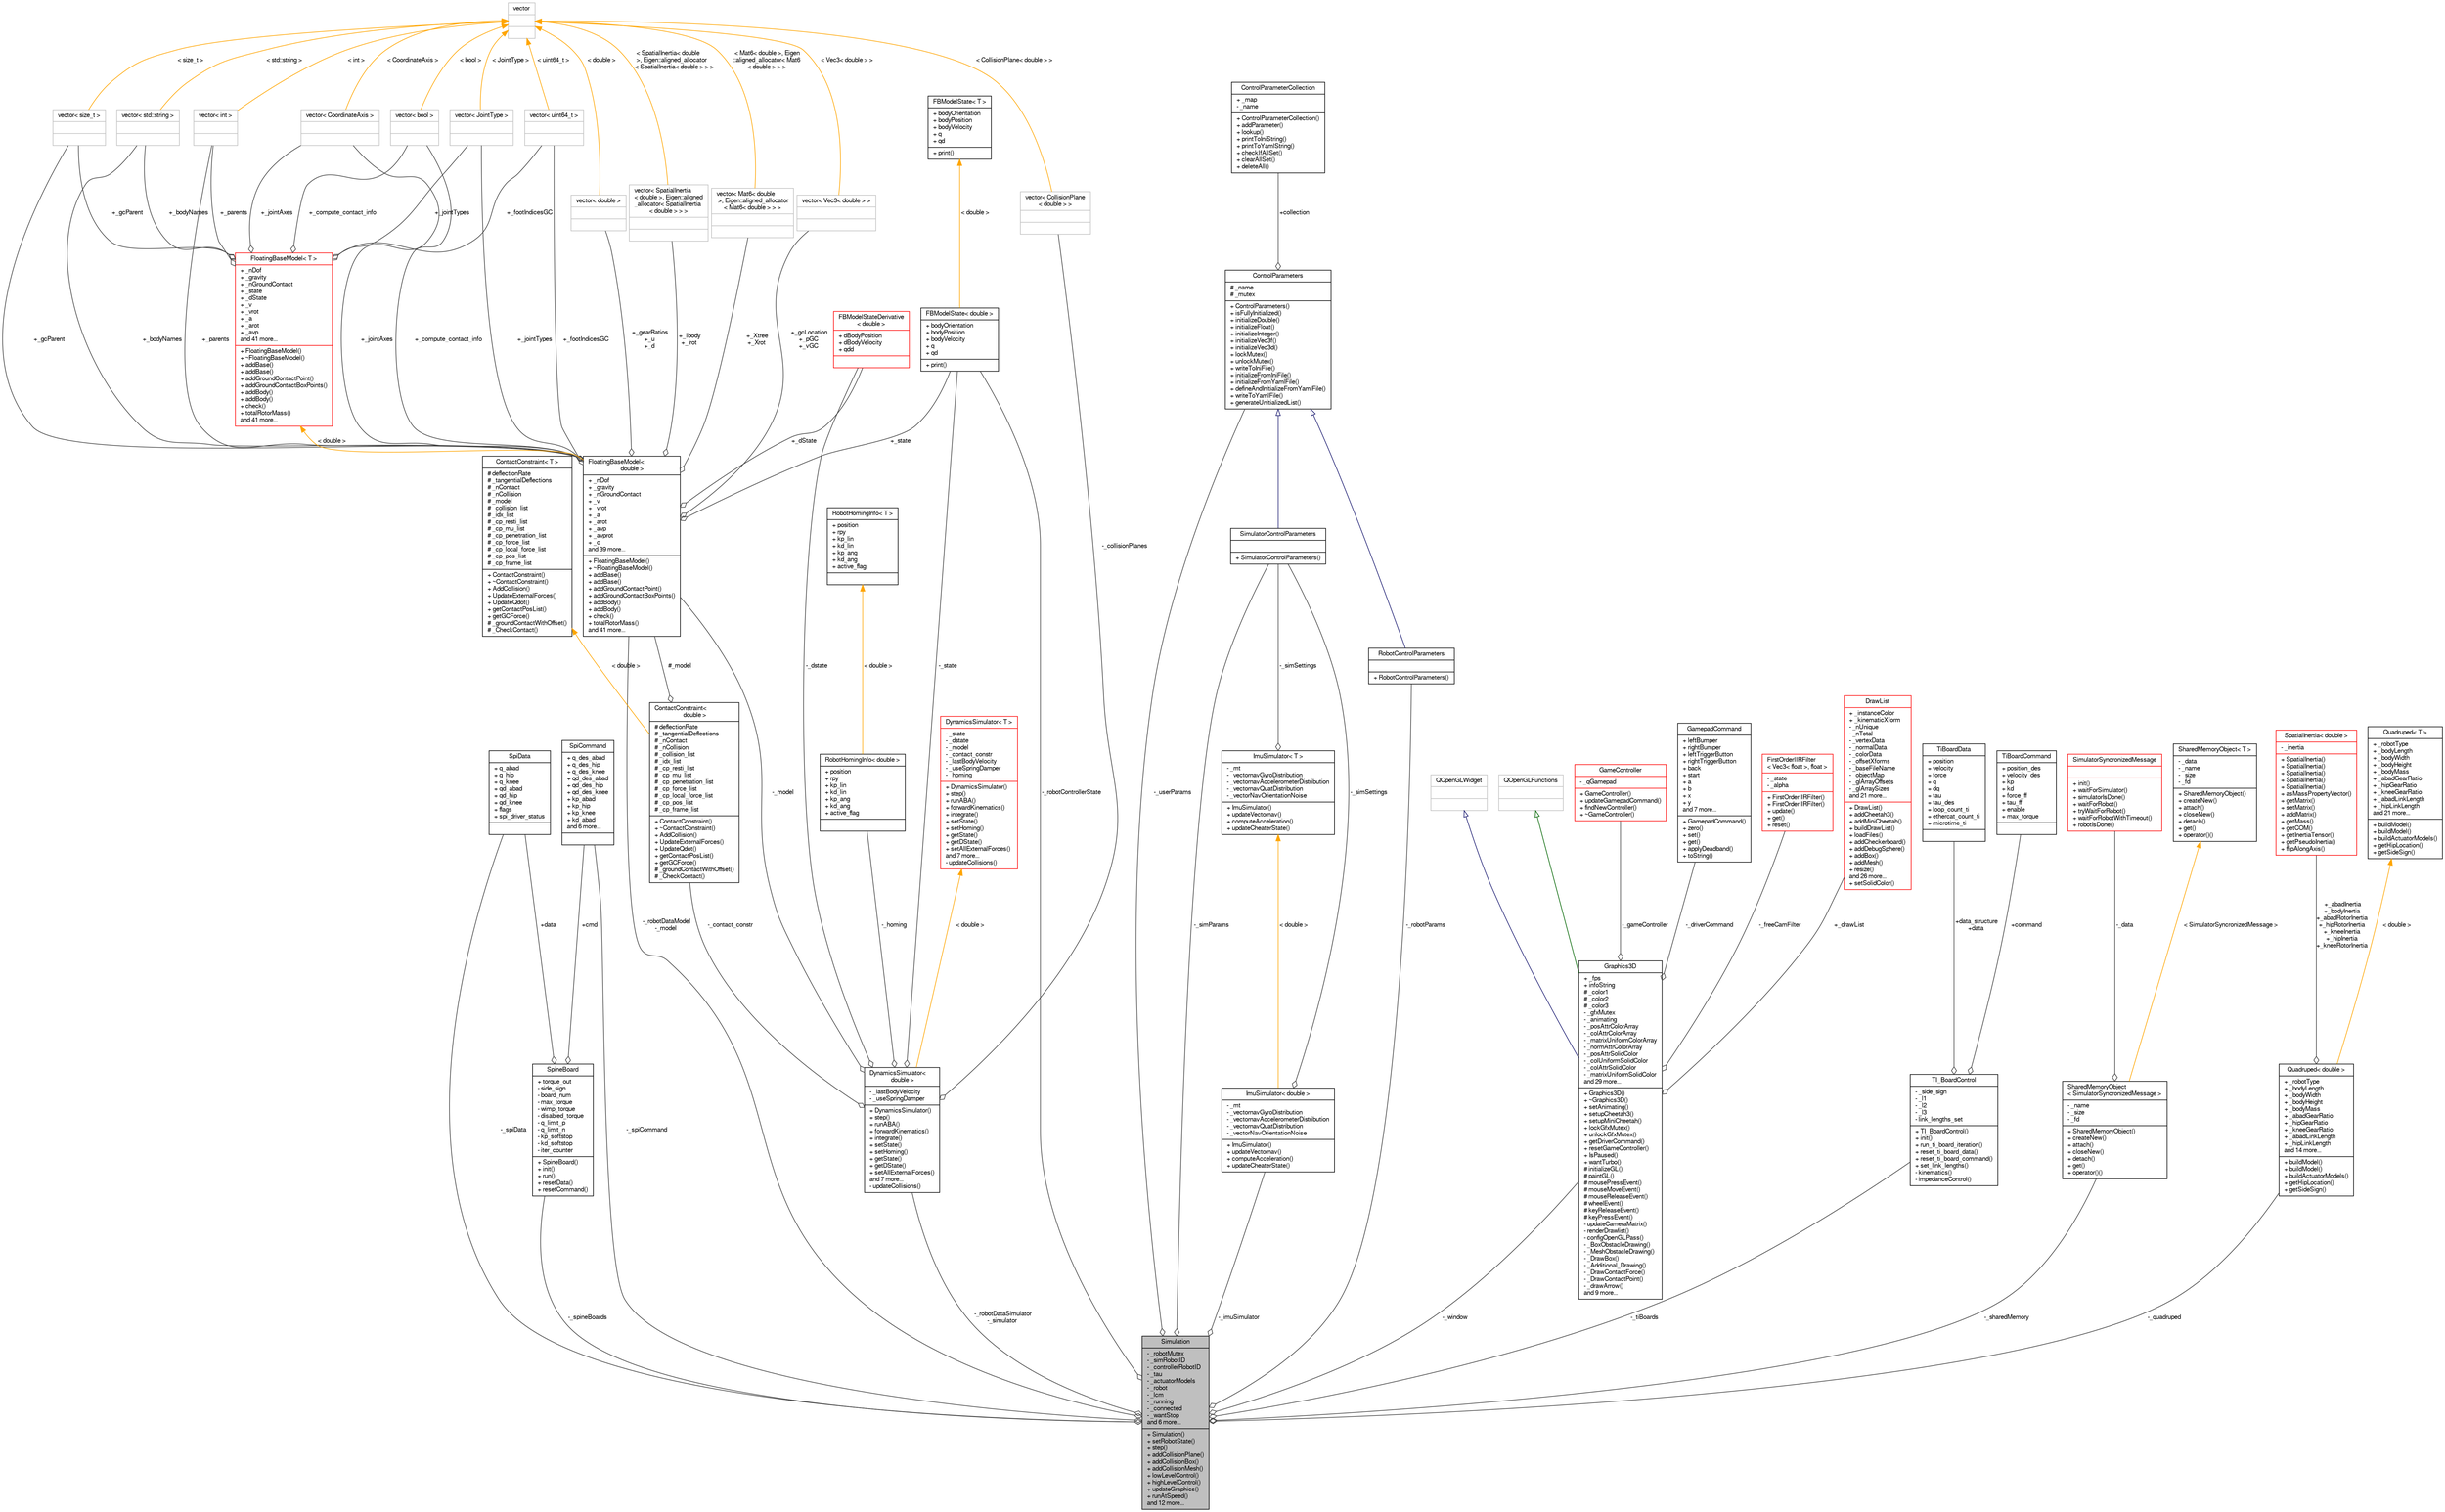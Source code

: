 digraph "Simulation"
{
  edge [fontname="FreeSans",fontsize="10",labelfontname="FreeSans",labelfontsize="10"];
  node [fontname="FreeSans",fontsize="10",shape=record];
  Node1 [label="{Simulation\n|- _robotMutex\l- _simRobotID\l- _controllerRobotID\l- _tau\l- _actuatorModels\l- _robot\l- _lcm\l- _running\l- _connected\l- _wantStop\land 6 more...\l|+ Simulation()\l+ setRobotState()\l+ step()\l+ addCollisionPlane()\l+ addCollisionBox()\l+ addCollisionMesh()\l+ lowLevelControl()\l+ highLevelControl()\l+ updateGraphics()\l+ runAtSpeed()\land 12 more...\l}",height=0.2,width=0.4,color="black", fillcolor="grey75", style="filled", fontcolor="black"];
  Node2 -> Node1 [color="grey25",fontsize="10",style="solid",label=" -_spiData" ,arrowhead="odiamond",fontname="FreeSans"];
  Node2 [label="{SpiData\n|+ q_abad\l+ q_hip\l+ q_knee\l+ qd_abad\l+ qd_hip\l+ qd_knee\l+ flags\l+ spi_driver_status\l|}",height=0.2,width=0.4,color="black", fillcolor="white", style="filled",URL="$d5/d09/struct_spi_data.html"];
  Node3 -> Node1 [color="grey25",fontsize="10",style="solid",label=" -_robotDataSimulator\n-_simulator" ,arrowhead="odiamond",fontname="FreeSans"];
  Node3 [label="{DynamicsSimulator\<\l double \>\n|- _lastBodyVelocity\l- _useSpringDamper\l|+ DynamicsSimulator()\l+ step()\l+ runABA()\l+ forwardKinematics()\l+ integrate()\l+ setState()\l+ setHoming()\l+ getState()\l+ getDState()\l+ setAllExternalForces()\land 7 more...\l- updateCollisions()\l}",height=0.2,width=0.4,color="black", fillcolor="white", style="filled",URL="$d7/d9c/class_dynamics_simulator.html"];
  Node4 -> Node3 [color="grey25",fontsize="10",style="solid",label=" -_homing" ,arrowhead="odiamond",fontname="FreeSans"];
  Node4 [label="{RobotHomingInfo\< double \>\n|+ position\l+ rpy\l+ kp_lin\l+ kd_lin\l+ kp_ang\l+ kd_ang\l+ active_flag\l|}",height=0.2,width=0.4,color="black", fillcolor="white", style="filled",URL="$dc/d77/struct_robot_homing_info.html"];
  Node5 -> Node4 [dir="back",color="orange",fontsize="10",style="solid",label=" \< double \>" ,fontname="FreeSans"];
  Node5 [label="{RobotHomingInfo\< T \>\n|+ position\l+ rpy\l+ kp_lin\l+ kd_lin\l+ kp_ang\l+ kd_ang\l+ active_flag\l|}",height=0.2,width=0.4,color="black", fillcolor="white", style="filled",URL="$dc/d77/struct_robot_homing_info.html"];
  Node6 -> Node3 [color="grey25",fontsize="10",style="solid",label=" -_collisionPlanes" ,arrowhead="odiamond",fontname="FreeSans"];
  Node6 [label="{vector\< CollisionPlane\l\< double \> \>\n||}",height=0.2,width=0.4,color="grey75", fillcolor="white", style="filled"];
  Node7 -> Node6 [dir="back",color="orange",fontsize="10",style="solid",label=" \< CollisionPlane\< double \> \>" ,fontname="FreeSans"];
  Node7 [label="{vector\n||}",height=0.2,width=0.4,color="grey75", fillcolor="white", style="filled"];
  Node8 -> Node3 [color="grey25",fontsize="10",style="solid",label=" -_model" ,arrowhead="odiamond",fontname="FreeSans"];
  Node8 [label="{FloatingBaseModel\<\l double \>\n|+ _nDof\l+ _gravity\l+ _nGroundContact\l+ _v\l+ _vrot\l+ _a\l+ _arot\l+ _avp\l+ _avprot\l+ _c\land 39 more...\l|+ FloatingBaseModel()\l+ ~FloatingBaseModel()\l+ addBase()\l+ addBase()\l+ addGroundContactPoint()\l+ addGroundContactBoxPoints()\l+ addBody()\l+ addBody()\l+ check()\l+ totalRotorMass()\land 41 more...\l}",height=0.2,width=0.4,color="black", fillcolor="white", style="filled",URL="$d6/db1/class_floating_base_model.html"];
  Node9 -> Node8 [color="grey25",fontsize="10",style="solid",label=" +_Ibody\n+_Irot" ,arrowhead="odiamond",fontname="FreeSans"];
  Node9 [label="{vector\< SpatialInertia\l\< double \>, Eigen::aligned\l_allocator\< SpatialInertia\l\< double \> \> \>\n||}",height=0.2,width=0.4,color="grey75", fillcolor="white", style="filled"];
  Node7 -> Node9 [dir="back",color="orange",fontsize="10",style="solid",label=" \< SpatialInertia\< double\l \>, Eigen::aligned_allocator\l\< SpatialInertia\< double \> \> \>" ,fontname="FreeSans"];
  Node10 -> Node8 [color="grey25",fontsize="10",style="solid",label=" +_jointTypes" ,arrowhead="odiamond",fontname="FreeSans"];
  Node10 [label="{vector\< JointType \>\n||}",height=0.2,width=0.4,color="grey75", fillcolor="white", style="filled"];
  Node7 -> Node10 [dir="back",color="orange",fontsize="10",style="solid",label=" \< JointType \>" ,fontname="FreeSans"];
  Node11 -> Node8 [color="grey25",fontsize="10",style="solid",label=" +_jointAxes" ,arrowhead="odiamond",fontname="FreeSans"];
  Node11 [label="{vector\< CoordinateAxis \>\n||}",height=0.2,width=0.4,color="grey75", fillcolor="white", style="filled"];
  Node7 -> Node11 [dir="back",color="orange",fontsize="10",style="solid",label=" \< CoordinateAxis \>" ,fontname="FreeSans"];
  Node12 -> Node8 [color="grey25",fontsize="10",style="solid",label=" +_footIndicesGC" ,arrowhead="odiamond",fontname="FreeSans"];
  Node12 [label="{vector\< uint64_t \>\n||}",height=0.2,width=0.4,color="grey75", fillcolor="white", style="filled"];
  Node7 -> Node12 [dir="back",color="orange",fontsize="10",style="solid",label=" \< uint64_t \>" ,fontname="FreeSans"];
  Node13 -> Node8 [color="grey25",fontsize="10",style="solid",label=" +_Xtree\n+_Xrot" ,arrowhead="odiamond",fontname="FreeSans"];
  Node13 [label="{vector\< Mat6\< double\l \>, Eigen::aligned_allocator\l\< Mat6\< double \> \> \>\n||}",height=0.2,width=0.4,color="grey75", fillcolor="white", style="filled"];
  Node7 -> Node13 [dir="back",color="orange",fontsize="10",style="solid",label=" \< Mat6\< double \>, Eigen\l::aligned_allocator\< Mat6\l\< double \> \> \>" ,fontname="FreeSans"];
  Node14 -> Node8 [color="grey25",fontsize="10",style="solid",label=" +_gcLocation\n+_pGC\n+_vGC" ,arrowhead="odiamond",fontname="FreeSans"];
  Node14 [label="{vector\< Vec3\< double \> \>\n||}",height=0.2,width=0.4,color="grey75", fillcolor="white", style="filled"];
  Node7 -> Node14 [dir="back",color="orange",fontsize="10",style="solid",label=" \< Vec3\< double \> \>" ,fontname="FreeSans"];
  Node15 -> Node8 [color="grey25",fontsize="10",style="solid",label=" +_gcParent" ,arrowhead="odiamond",fontname="FreeSans"];
  Node15 [label="{vector\< size_t \>\n||}",height=0.2,width=0.4,color="grey75", fillcolor="white", style="filled"];
  Node7 -> Node15 [dir="back",color="orange",fontsize="10",style="solid",label=" \< size_t \>" ,fontname="FreeSans"];
  Node16 -> Node8 [color="grey25",fontsize="10",style="solid",label=" +_parents" ,arrowhead="odiamond",fontname="FreeSans"];
  Node16 [label="{vector\< int \>\n||}",height=0.2,width=0.4,color="grey75", fillcolor="white", style="filled"];
  Node7 -> Node16 [dir="back",color="orange",fontsize="10",style="solid",label=" \< int \>" ,fontname="FreeSans"];
  Node17 -> Node8 [color="grey25",fontsize="10",style="solid",label=" +_dState" ,arrowhead="odiamond",fontname="FreeSans"];
  Node17 [label="{FBModelStateDerivative\l\< double \>\n|+ dBodyPosition\l+ dBodyVelocity\l+ qdd\l|}",height=0.2,width=0.4,color="red", fillcolor="white", style="filled",URL="$de/dce/struct_f_b_model_state_derivative.html"];
  Node18 -> Node8 [color="grey25",fontsize="10",style="solid",label=" +_compute_contact_info" ,arrowhead="odiamond",fontname="FreeSans"];
  Node18 [label="{vector\< bool \>\n||}",height=0.2,width=0.4,color="grey75", fillcolor="white", style="filled"];
  Node7 -> Node18 [dir="back",color="orange",fontsize="10",style="solid",label=" \< bool \>" ,fontname="FreeSans"];
  Node19 -> Node8 [color="grey25",fontsize="10",style="solid",label=" +_bodyNames" ,arrowhead="odiamond",fontname="FreeSans"];
  Node19 [label="{vector\< std::string \>\n||}",height=0.2,width=0.4,color="grey75", fillcolor="white", style="filled"];
  Node7 -> Node19 [dir="back",color="orange",fontsize="10",style="solid",label=" \< std::string \>" ,fontname="FreeSans"];
  Node20 -> Node8 [color="grey25",fontsize="10",style="solid",label=" +_state" ,arrowhead="odiamond",fontname="FreeSans"];
  Node20 [label="{FBModelState\< double \>\n|+ bodyOrientation\l+ bodyPosition\l+ bodyVelocity\l+ q\l+ qd\l|+ print()\l}",height=0.2,width=0.4,color="black", fillcolor="white", style="filled",URL="$de/d75/struct_f_b_model_state.html"];
  Node21 -> Node20 [dir="back",color="orange",fontsize="10",style="solid",label=" \< double \>" ,fontname="FreeSans"];
  Node21 [label="{FBModelState\< T \>\n|+ bodyOrientation\l+ bodyPosition\l+ bodyVelocity\l+ q\l+ qd\l|+ print()\l}",height=0.2,width=0.4,color="black", fillcolor="white", style="filled",URL="$de/d75/struct_f_b_model_state.html"];
  Node22 -> Node8 [color="grey25",fontsize="10",style="solid",label=" +_gearRatios\n+_u\n+_d" ,arrowhead="odiamond",fontname="FreeSans"];
  Node22 [label="{vector\< double \>\n||}",height=0.2,width=0.4,color="grey75", fillcolor="white", style="filled"];
  Node7 -> Node22 [dir="back",color="orange",fontsize="10",style="solid",label=" \< double \>" ,fontname="FreeSans"];
  Node23 -> Node8 [dir="back",color="orange",fontsize="10",style="solid",label=" \< double \>" ,fontname="FreeSans"];
  Node23 [label="{FloatingBaseModel\< T \>\n|+ _nDof\l+ _gravity\l+ _nGroundContact\l+ _state\l+ _dState\l+ _v\l+ _vrot\l+ _a\l+ _arot\l+ _avp\land 41 more...\l|+ FloatingBaseModel()\l+ ~FloatingBaseModel()\l+ addBase()\l+ addBase()\l+ addGroundContactPoint()\l+ addGroundContactBoxPoints()\l+ addBody()\l+ addBody()\l+ check()\l+ totalRotorMass()\land 41 more...\l}",height=0.2,width=0.4,color="red", fillcolor="white", style="filled",URL="$d6/db1/class_floating_base_model.html"];
  Node10 -> Node23 [color="grey25",fontsize="10",style="solid",label=" +_jointTypes" ,arrowhead="odiamond",fontname="FreeSans"];
  Node11 -> Node23 [color="grey25",fontsize="10",style="solid",label=" +_jointAxes" ,arrowhead="odiamond",fontname="FreeSans"];
  Node12 -> Node23 [color="grey25",fontsize="10",style="solid",label=" +_footIndicesGC" ,arrowhead="odiamond",fontname="FreeSans"];
  Node15 -> Node23 [color="grey25",fontsize="10",style="solid",label=" +_gcParent" ,arrowhead="odiamond",fontname="FreeSans"];
  Node16 -> Node23 [color="grey25",fontsize="10",style="solid",label=" +_parents" ,arrowhead="odiamond",fontname="FreeSans"];
  Node18 -> Node23 [color="grey25",fontsize="10",style="solid",label=" +_compute_contact_info" ,arrowhead="odiamond",fontname="FreeSans"];
  Node19 -> Node23 [color="grey25",fontsize="10",style="solid",label=" +_bodyNames" ,arrowhead="odiamond",fontname="FreeSans"];
  Node24 -> Node3 [color="grey25",fontsize="10",style="solid",label=" -_contact_constr" ,arrowhead="odiamond",fontname="FreeSans"];
  Node24 [label="{ContactConstraint\<\l double \>\n|# deflectionRate\l# _tangentialDeflections\l# _nContact\l# _nCollision\l# _collision_list\l# _idx_list\l# _cp_resti_list\l# _cp_mu_list\l# _cp_penetration_list\l# _cp_force_list\l# _cp_local_force_list\l# _cp_pos_list\l# _cp_frame_list\l|+ ContactConstraint()\l+ ~ContactConstraint()\l+ AddCollision()\l+ UpdateExternalForces()\l+ UpdateQdot()\l+ getContactPosList()\l+ getGCForce()\l# _groundContactWithOffset()\l# _CheckContact()\l}",height=0.2,width=0.4,color="black", fillcolor="white", style="filled",URL="$d7/d6c/class_contact_constraint.html"];
  Node8 -> Node24 [color="grey25",fontsize="10",style="solid",label=" #_model" ,arrowhead="odiamond",fontname="FreeSans"];
  Node25 -> Node24 [dir="back",color="orange",fontsize="10",style="solid",label=" \< double \>" ,fontname="FreeSans"];
  Node25 [label="{ContactConstraint\< T \>\n|# deflectionRate\l# _tangentialDeflections\l# _nContact\l# _nCollision\l# _model\l# _collision_list\l# _idx_list\l# _cp_resti_list\l# _cp_mu_list\l# _cp_penetration_list\l# _cp_force_list\l# _cp_local_force_list\l# _cp_pos_list\l# _cp_frame_list\l|+ ContactConstraint()\l+ ~ContactConstraint()\l+ AddCollision()\l+ UpdateExternalForces()\l+ UpdateQdot()\l+ getContactPosList()\l+ getGCForce()\l# _groundContactWithOffset()\l# _CheckContact()\l}",height=0.2,width=0.4,color="black", fillcolor="white", style="filled",URL="$d7/d6c/class_contact_constraint.html"];
  Node17 -> Node3 [color="grey25",fontsize="10",style="solid",label=" -_dstate" ,arrowhead="odiamond",fontname="FreeSans"];
  Node20 -> Node3 [color="grey25",fontsize="10",style="solid",label=" -_state" ,arrowhead="odiamond",fontname="FreeSans"];
  Node26 -> Node3 [dir="back",color="orange",fontsize="10",style="solid",label=" \< double \>" ,fontname="FreeSans"];
  Node26 [label="{DynamicsSimulator\< T \>\n|- _state\l- _dstate\l- _model\l- _contact_constr\l- _lastBodyVelocity\l- _useSpringDamper\l- _homing\l|+ DynamicsSimulator()\l+ step()\l+ runABA()\l+ forwardKinematics()\l+ integrate()\l+ setState()\l+ setHoming()\l+ getState()\l+ getDState()\l+ setAllExternalForces()\land 7 more...\l- updateCollisions()\l}",height=0.2,width=0.4,color="red", fillcolor="white", style="filled",URL="$d7/d9c/class_dynamics_simulator.html"];
  Node27 -> Node1 [color="grey25",fontsize="10",style="solid",label=" -_imuSimulator" ,arrowhead="odiamond",fontname="FreeSans"];
  Node27 [label="{ImuSimulator\< double \>\n|- _mt\l- _vectornavGyroDistribution\l- _vectornavAccelerometerDistribution\l- _vectornavQuatDistribution\l- _vectorNavOrientationNoise\l|+ ImuSimulator()\l+ updateVectornav()\l+ computeAcceleration()\l+ updateCheaterState()\l}",height=0.2,width=0.4,color="black", fillcolor="white", style="filled",URL="$d8/da4/class_imu_simulator.html"];
  Node28 -> Node27 [color="grey25",fontsize="10",style="solid",label=" -_simSettings" ,arrowhead="odiamond",fontname="FreeSans"];
  Node28 [label="{SimulatorControlParameters\n||+ SimulatorControlParameters()\l}",height=0.2,width=0.4,color="black", fillcolor="white", style="filled",URL="$da/dcf/class_simulator_control_parameters.html"];
  Node29 -> Node28 [dir="back",color="midnightblue",fontsize="10",style="solid",arrowtail="onormal",fontname="FreeSans"];
  Node29 [label="{ControlParameters\n|# _name\l# _mutex\l|+ ControlParameters()\l+ isFullyInitialized()\l+ initializeDouble()\l+ initializeFloat()\l+ initializeInteger()\l+ initializeVec3f()\l+ initializeVec3d()\l+ lockMutex()\l+ unlockMutex()\l+ writeToIniFile()\l+ initializeFromIniFile()\l+ initializeFromYamlFile()\l+ defineAndInitializeFromYamlFile()\l+ writeToYamlFile()\l+ generateUnitializedList()\l}",height=0.2,width=0.4,color="black", fillcolor="white", style="filled",URL="$d8/d86/class_control_parameters.html"];
  Node30 -> Node29 [color="grey25",fontsize="10",style="solid",label=" +collection" ,arrowhead="odiamond",fontname="FreeSans"];
  Node30 [label="{ControlParameterCollection\n|+ _map\l- _name\l|+ ControlParameterCollection()\l+ addParameter()\l+ lookup()\l+ printToIniString()\l+ printToYamlString()\l+ checkIfAllSet()\l+ clearAllSet()\l+ deleteAll()\l}",height=0.2,width=0.4,color="black", fillcolor="white", style="filled",URL="$dd/da1/class_control_parameter_collection.html"];
  Node31 -> Node27 [dir="back",color="orange",fontsize="10",style="solid",label=" \< double \>" ,fontname="FreeSans"];
  Node31 [label="{ImuSimulator\< T \>\n|- _mt\l- _vectornavGyroDistribution\l- _vectornavAccelerometerDistribution\l- _vectornavQuatDistribution\l- _vectorNavOrientationNoise\l|+ ImuSimulator()\l+ updateVectornav()\l+ computeAcceleration()\l+ updateCheaterState()\l}",height=0.2,width=0.4,color="black", fillcolor="white", style="filled",URL="$d8/da4/class_imu_simulator.html"];
  Node28 -> Node31 [color="grey25",fontsize="10",style="solid",label=" -_simSettings" ,arrowhead="odiamond",fontname="FreeSans"];
  Node32 -> Node1 [color="grey25",fontsize="10",style="solid",label=" -_window" ,arrowhead="odiamond",fontname="FreeSans"];
  Node32 [label="{Graphics3D\n|+ _fps\l+ infoString\l# _color1\l# _color2\l# _color3\l- _gfxMutex\l- _animating\l- _posAttrColorArray\l- _colAttrColorArray\l- _matrixUniformColorArray\l- _normAttrColorArray\l- _posAttrSolidColor\l- _colUniformSolidColor\l- _colAttrSolidColor\l- _matrixUniformSolidColor\land 29 more...\l|+ Graphics3D()\l+ ~Graphics3D()\l+ setAnimating()\l+ setupCheetah3()\l+ setupMiniCheetah()\l+ lockGfxMutex()\l+ unlockGfxMutex()\l+ getDriverCommand()\l+ resetGameController()\l+ IsPaused()\l+ wantTurbo()\l# initializeGL()\l# paintGL()\l# mousePressEvent()\l# mouseMoveEvent()\l# mouseReleaseEvent()\l# wheelEvent()\l# keyReleaseEvent()\l# keyPressEvent()\l- updateCameraMatrix()\l- renderDrawlist()\l- configOpenGLPass()\l- _BoxObstacleDrawing()\l- _MeshObstacleDrawing()\l- _DrawBox()\l- _Additional_Drawing()\l- _DrawContactForce()\l- _DrawContactPoint()\l- _drawArrow()\land 9 more...\l}",height=0.2,width=0.4,color="black", fillcolor="white", style="filled",URL="$de/d6f/class_graphics3_d.html"];
  Node33 -> Node32 [dir="back",color="midnightblue",fontsize="10",style="solid",arrowtail="onormal",fontname="FreeSans"];
  Node33 [label="{QOpenGLWidget\n||}",height=0.2,width=0.4,color="grey75", fillcolor="white", style="filled"];
  Node34 -> Node32 [dir="back",color="darkgreen",fontsize="10",style="solid",arrowtail="onormal",fontname="FreeSans"];
  Node34 [label="{QOpenGLFunctions\n||}",height=0.2,width=0.4,color="grey75", fillcolor="white", style="filled"];
  Node35 -> Node32 [color="grey25",fontsize="10",style="solid",label=" -_gameController" ,arrowhead="odiamond",fontname="FreeSans"];
  Node35 [label="{GameController\n|- _qGamepad\l|+ GameController()\l+ updateGamepadCommand()\l+ findNewController()\l+ ~GameController()\l}",height=0.2,width=0.4,color="red", fillcolor="white", style="filled",URL="$d1/d8b/class_game_controller.html"];
  Node36 -> Node32 [color="grey25",fontsize="10",style="solid",label=" -_driverCommand" ,arrowhead="odiamond",fontname="FreeSans"];
  Node36 [label="{GamepadCommand\n|+ leftBumper\l+ rightBumper\l+ leftTriggerButton\l+ rightTriggerButton\l+ back\l+ start\l+ a\l+ b\l+ x\l+ y\land 7 more...\l|+ GamepadCommand()\l+ zero()\l+ set()\l+ get()\l+ applyDeadband()\l+ toString()\l}",height=0.2,width=0.4,color="black", fillcolor="white", style="filled",URL="$d4/d51/struct_gamepad_command.html"];
  Node37 -> Node32 [color="grey25",fontsize="10",style="solid",label=" -_freeCamFilter" ,arrowhead="odiamond",fontname="FreeSans"];
  Node37 [label="{FirstOrderIIRFilter\l\< Vec3\< float \>, float \>\n|- _state\l- _alpha\l|+ FirstOrderIIRFilter()\l+ FirstOrderIIRFilter()\l+ update()\l+ get()\l+ reset()\l}",height=0.2,width=0.4,color="red", fillcolor="white", style="filled",URL="$dc/d6f/class_first_order_i_i_r_filter.html"];
  Node38 -> Node32 [color="grey25",fontsize="10",style="solid",label=" +_drawList" ,arrowhead="odiamond",fontname="FreeSans"];
  Node38 [label="{DrawList\n|+ _instanceColor\l+ _kinematicXform\l- _nUnique\l- _nTotal\l- _vertexData\l- _normalData\l- _colorData\l- _offsetXforms\l- _baseFileName\l- _objectMap\l- _glArrayOffsets\l- _glArraySizes\land 21 more...\l|+ DrawList()\l+ addCheetah3()\l+ addMiniCheetah()\l+ buildDrawList()\l+ loadFiles()\l+ addCheckerboard()\l+ addDebugSphere()\l+ addBox()\l+ addMesh()\l+ resize()\land 26 more...\l+ setSolidColor()\l}",height=0.2,width=0.4,color="red", fillcolor="white", style="filled",URL="$d1/d03/class_draw_list.html"];
  Node39 -> Node1 [color="grey25",fontsize="10",style="solid",label=" -_spineBoards" ,arrowhead="odiamond",fontname="FreeSans"];
  Node39 [label="{SpineBoard\n|+ torque_out\l- side_sign\l- board_num\l- max_torque\l- wimp_torque\l- disabled_torque\l- q_limit_p\l- q_limit_n\l- kp_softstop\l- kd_softstop\l- iter_counter\l|+ SpineBoard()\l+ init()\l+ run()\l+ resetData()\l+ resetCommand()\l}",height=0.2,width=0.4,color="black", fillcolor="white", style="filled",URL="$d1/da3/class_spine_board.html"];
  Node2 -> Node39 [color="grey25",fontsize="10",style="solid",label=" +data" ,arrowhead="odiamond",fontname="FreeSans"];
  Node40 -> Node39 [color="grey25",fontsize="10",style="solid",label=" +cmd" ,arrowhead="odiamond",fontname="FreeSans"];
  Node40 [label="{SpiCommand\n|+ q_des_abad\l+ q_des_hip\l+ q_des_knee\l+ qd_des_abad\l+ qd_des_hip\l+ qd_des_knee\l+ kp_abad\l+ kp_hip\l+ kp_knee\l+ kd_abad\land 6 more...\l|}",height=0.2,width=0.4,color="black", fillcolor="white", style="filled",URL="$d0/ddd/struct_spi_command.html"];
  Node29 -> Node1 [color="grey25",fontsize="10",style="solid",label=" -_userParams" ,arrowhead="odiamond",fontname="FreeSans"];
  Node8 -> Node1 [color="grey25",fontsize="10",style="solid",label=" -_robotDataModel\n-_model" ,arrowhead="odiamond",fontname="FreeSans"];
  Node28 -> Node1 [color="grey25",fontsize="10",style="solid",label=" -_simParams" ,arrowhead="odiamond",fontname="FreeSans"];
  Node41 -> Node1 [color="grey25",fontsize="10",style="solid",label=" -_tiBoards" ,arrowhead="odiamond",fontname="FreeSans"];
  Node41 [label="{TI_BoardControl\n|- _side_sign\l- _l1\l- _l2\l- _l3\l- link_lengths_set\l|+ TI_BoardControl()\l+ init()\l+ run_ti_board_iteration()\l+ reset_ti_board_data()\l+ reset_ti_board_command()\l+ set_link_lengths()\l- kinematics()\l- impedanceControl()\l}",height=0.2,width=0.4,color="black", fillcolor="white", style="filled",URL="$d4/d1a/class_t_i___board_control.html"];
  Node42 -> Node41 [color="grey25",fontsize="10",style="solid",label=" +data_structure\n+data" ,arrowhead="odiamond",fontname="FreeSans"];
  Node42 [label="{TiBoardData\n|+ position\l+ velocity\l+ force\l+ q\l+ dq\l+ tau\l+ tau_des\l+ loop_count_ti\l+ ethercat_count_ti\l+ microtime_ti\l|}",height=0.2,width=0.4,color="black", fillcolor="white", style="filled",URL="$de/de1/struct_ti_board_data.html"];
  Node43 -> Node41 [color="grey25",fontsize="10",style="solid",label=" +command" ,arrowhead="odiamond",fontname="FreeSans"];
  Node43 [label="{TiBoardCommand\n|+ position_des\l+ velocity_des\l+ kp\l+ kd\l+ force_ff\l+ tau_ff\l+ enable\l+ max_torque\l|}",height=0.2,width=0.4,color="black", fillcolor="white", style="filled",URL="$d8/d03/struct_ti_board_command.html"];
  Node44 -> Node1 [color="grey25",fontsize="10",style="solid",label=" -_sharedMemory" ,arrowhead="odiamond",fontname="FreeSans"];
  Node44 [label="{SharedMemoryObject\l\< SimulatorSyncronizedMessage \>\n|- _name\l- _size\l- _fd\l|+ SharedMemoryObject()\l+ createNew()\l+ attach()\l+ closeNew()\l+ detach()\l+ get()\l+ operator()()\l}",height=0.2,width=0.4,color="black", fillcolor="white", style="filled",URL="$d1/d8d/class_shared_memory_object.html"];
  Node45 -> Node44 [color="grey25",fontsize="10",style="solid",label=" -_data" ,arrowhead="odiamond",fontname="FreeSans"];
  Node45 [label="{SimulatorSyncronizedMessage\n||+ init()\l+ waitForSimulator()\l+ simulatorIsDone()\l+ waitForRobot()\l+ tryWaitForRobot()\l+ waitForRobotWithTimeout()\l+ robotIsDone()\l}",height=0.2,width=0.4,color="red", fillcolor="white", style="filled",URL="$d4/d34/struct_simulator_syncronized_message.html"];
  Node46 -> Node44 [dir="back",color="orange",fontsize="10",style="solid",label=" \< SimulatorSyncronizedMessage \>" ,fontname="FreeSans"];
  Node46 [label="{SharedMemoryObject\< T \>\n|- _data\l- _name\l- _size\l- _fd\l|+ SharedMemoryObject()\l+ createNew()\l+ attach()\l+ closeNew()\l+ detach()\l+ get()\l+ operator()()\l}",height=0.2,width=0.4,color="black", fillcolor="white", style="filled",URL="$d1/d8d/class_shared_memory_object.html"];
  Node47 -> Node1 [color="grey25",fontsize="10",style="solid",label=" -_quadruped" ,arrowhead="odiamond",fontname="FreeSans"];
  Node47 [label="{Quadruped\< double \>\n|+ _robotType\l+ _bodyLength\l+ _bodyWidth\l+ _bodyHeight\l+ _bodyMass\l+ _abadGearRatio\l+ _hipGearRatio\l+ _kneeGearRatio\l+ _abadLinkLength\l+ _hipLinkLength\land 14 more...\l|+ buildModel()\l+ buildModel()\l+ buildActuatorModels()\l+ getHipLocation()\l+ getSideSign()\l}",height=0.2,width=0.4,color="black", fillcolor="white", style="filled",URL="$dc/d66/class_quadruped.html"];
  Node48 -> Node47 [color="grey25",fontsize="10",style="solid",label=" +_abadInertia\n+_bodyInertia\n+_abadRotorInertia\n+_hipRotorInertia\n+_kneeInertia\n+_hipInertia\n+_kneeRotorInertia" ,arrowhead="odiamond",fontname="FreeSans"];
  Node48 [label="{SpatialInertia\< double \>\n|- _inertia\l|+ SpatialInertia()\l+ SpatialInertia()\l+ SpatialInertia()\l+ SpatialInertia()\l+ SpatialInertia()\l+ asMassPropertyVector()\l+ getMatrix()\l+ setMatrix()\l+ addMatrix()\l+ getMass()\l+ getCOM()\l+ getInertiaTensor()\l+ getPseudoInertia()\l+ flipAlongAxis()\l}",height=0.2,width=0.4,color="red", fillcolor="white", style="filled",URL="$d6/d81/class_spatial_inertia.html"];
  Node49 -> Node47 [dir="back",color="orange",fontsize="10",style="solid",label=" \< double \>" ,fontname="FreeSans"];
  Node49 [label="{Quadruped\< T \>\n|+ _robotType\l+ _bodyLength\l+ _bodyWidth\l+ _bodyHeight\l+ _bodyMass\l+ _abadGearRatio\l+ _hipGearRatio\l+ _kneeGearRatio\l+ _abadLinkLength\l+ _hipLinkLength\land 21 more...\l|+ buildModel()\l+ buildModel()\l+ buildActuatorModels()\l+ getHipLocation()\l+ getSideSign()\l}",height=0.2,width=0.4,color="black", fillcolor="white", style="filled",URL="$dc/d66/class_quadruped.html"];
  Node20 -> Node1 [color="grey25",fontsize="10",style="solid",label=" -_robotControllerState" ,arrowhead="odiamond",fontname="FreeSans"];
  Node40 -> Node1 [color="grey25",fontsize="10",style="solid",label=" -_spiCommand" ,arrowhead="odiamond",fontname="FreeSans"];
  Node50 -> Node1 [color="grey25",fontsize="10",style="solid",label=" -_robotParams" ,arrowhead="odiamond",fontname="FreeSans"];
  Node50 [label="{RobotControlParameters\n||+ RobotControlParameters()\l}",height=0.2,width=0.4,color="black", fillcolor="white", style="filled",URL="$d0/d73/class_robot_control_parameters.html"];
  Node29 -> Node50 [dir="back",color="midnightblue",fontsize="10",style="solid",arrowtail="onormal",fontname="FreeSans"];
}
